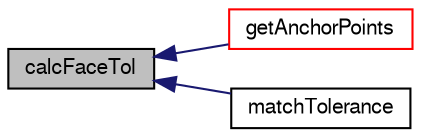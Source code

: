 digraph "calcFaceTol"
{
  bgcolor="transparent";
  edge [fontname="FreeSans",fontsize="10",labelfontname="FreeSans",labelfontsize="10"];
  node [fontname="FreeSans",fontsize="10",shape=record];
  rankdir="LR";
  Node776 [label="calcFaceTol",height=0.2,width=0.4,color="black", fillcolor="grey75", style="filled", fontcolor="black"];
  Node776 -> Node777 [dir="back",color="midnightblue",fontsize="10",style="solid",fontname="FreeSans"];
  Node777 [label="getAnchorPoints",height=0.2,width=0.4,color="red",URL="$a27426.html#aef9a0cae2a3d676dbd552d7ebe02cd78",tooltip="Get a unique anchor point for all faces. "];
  Node776 -> Node779 [dir="back",color="midnightblue",fontsize="10",style="solid",fontname="FreeSans"];
  Node779 [label="matchTolerance",height=0.2,width=0.4,color="black",URL="$a27426.html#a2f3a8c0c89ae294d198e5109369c06e8"];
}
